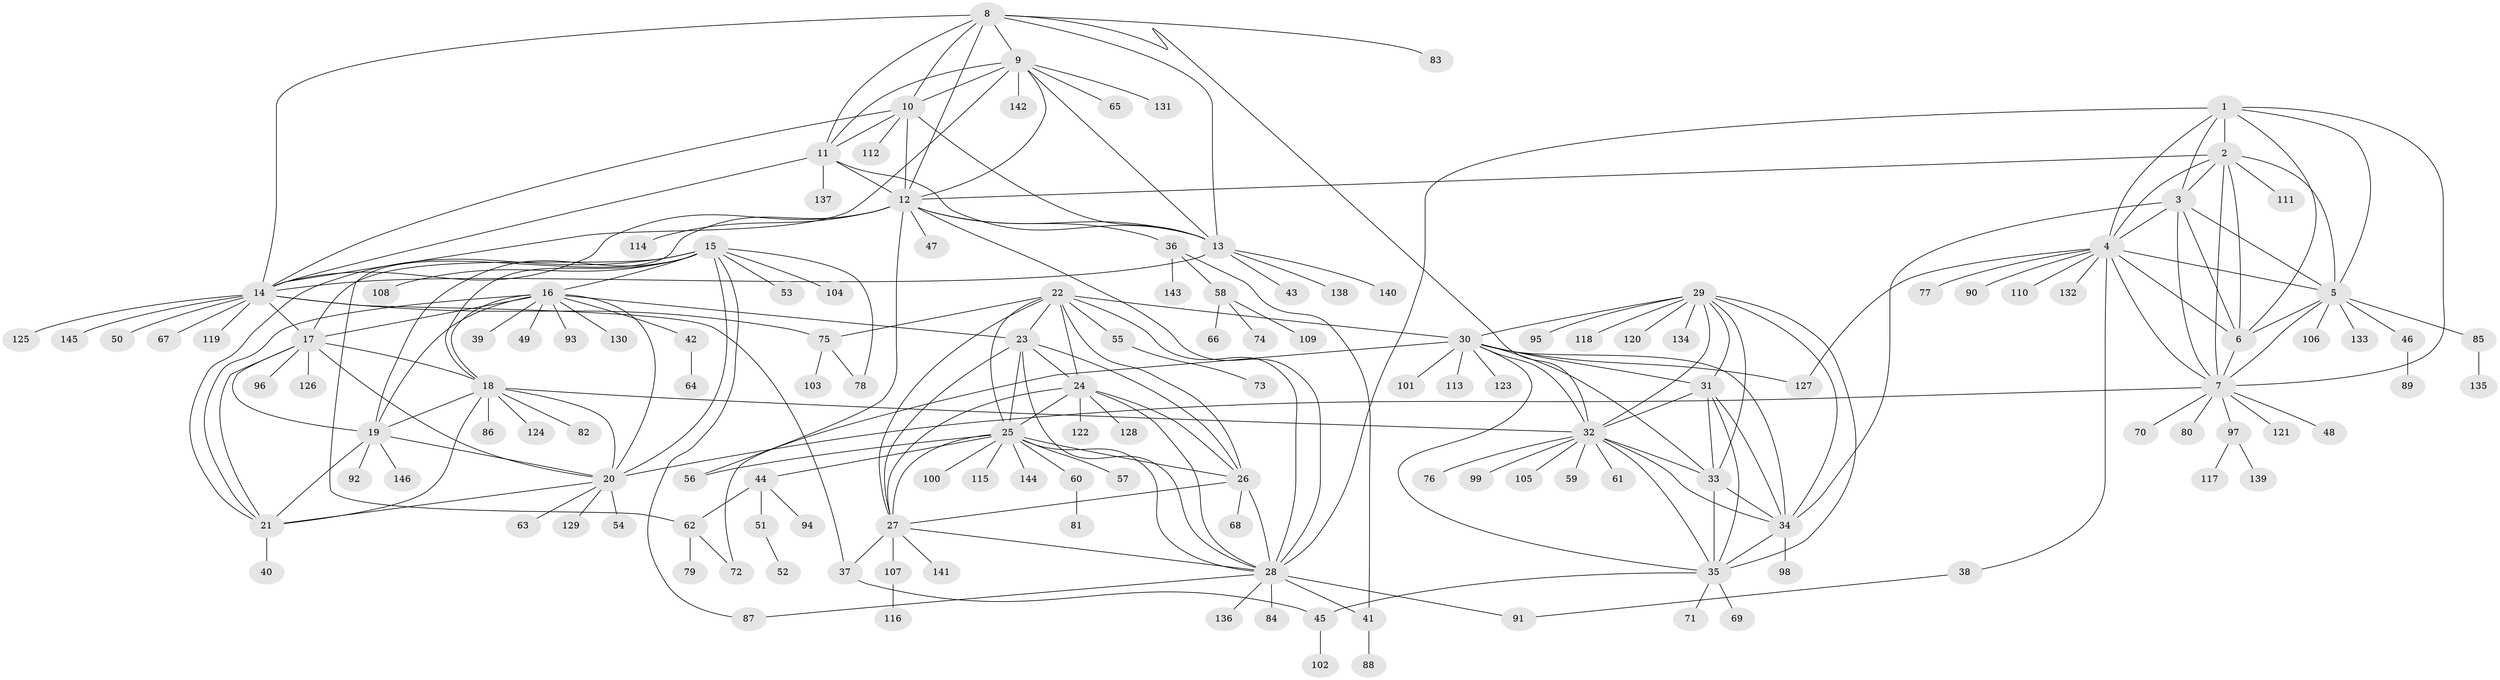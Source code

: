 // coarse degree distribution, {3: 0.0547945205479452, 2: 0.0821917808219178, 1: 0.6027397260273972, 7: 0.0273972602739726, 4: 0.0410958904109589, 10: 0.0273972602739726, 5: 0.0410958904109589, 8: 0.0410958904109589, 9: 0.0684931506849315, 6: 0.0136986301369863}
// Generated by graph-tools (version 1.1) at 2025/37/03/04/25 23:37:44]
// undirected, 146 vertices, 237 edges
graph export_dot {
  node [color=gray90,style=filled];
  1;
  2;
  3;
  4;
  5;
  6;
  7;
  8;
  9;
  10;
  11;
  12;
  13;
  14;
  15;
  16;
  17;
  18;
  19;
  20;
  21;
  22;
  23;
  24;
  25;
  26;
  27;
  28;
  29;
  30;
  31;
  32;
  33;
  34;
  35;
  36;
  37;
  38;
  39;
  40;
  41;
  42;
  43;
  44;
  45;
  46;
  47;
  48;
  49;
  50;
  51;
  52;
  53;
  54;
  55;
  56;
  57;
  58;
  59;
  60;
  61;
  62;
  63;
  64;
  65;
  66;
  67;
  68;
  69;
  70;
  71;
  72;
  73;
  74;
  75;
  76;
  77;
  78;
  79;
  80;
  81;
  82;
  83;
  84;
  85;
  86;
  87;
  88;
  89;
  90;
  91;
  92;
  93;
  94;
  95;
  96;
  97;
  98;
  99;
  100;
  101;
  102;
  103;
  104;
  105;
  106;
  107;
  108;
  109;
  110;
  111;
  112;
  113;
  114;
  115;
  116;
  117;
  118;
  119;
  120;
  121;
  122;
  123;
  124;
  125;
  126;
  127;
  128;
  129;
  130;
  131;
  132;
  133;
  134;
  135;
  136;
  137;
  138;
  139;
  140;
  141;
  142;
  143;
  144;
  145;
  146;
  1 -- 2;
  1 -- 3;
  1 -- 4;
  1 -- 5;
  1 -- 6;
  1 -- 7;
  1 -- 28;
  2 -- 3;
  2 -- 4;
  2 -- 5;
  2 -- 6;
  2 -- 7;
  2 -- 12;
  2 -- 111;
  3 -- 4;
  3 -- 5;
  3 -- 6;
  3 -- 7;
  3 -- 34;
  4 -- 5;
  4 -- 6;
  4 -- 7;
  4 -- 38;
  4 -- 77;
  4 -- 90;
  4 -- 110;
  4 -- 127;
  4 -- 132;
  5 -- 6;
  5 -- 7;
  5 -- 46;
  5 -- 85;
  5 -- 106;
  5 -- 133;
  6 -- 7;
  7 -- 20;
  7 -- 48;
  7 -- 70;
  7 -- 80;
  7 -- 97;
  7 -- 121;
  8 -- 9;
  8 -- 10;
  8 -- 11;
  8 -- 12;
  8 -- 13;
  8 -- 14;
  8 -- 32;
  8 -- 83;
  9 -- 10;
  9 -- 11;
  9 -- 12;
  9 -- 13;
  9 -- 14;
  9 -- 65;
  9 -- 131;
  9 -- 142;
  10 -- 11;
  10 -- 12;
  10 -- 13;
  10 -- 14;
  10 -- 112;
  11 -- 12;
  11 -- 13;
  11 -- 14;
  11 -- 137;
  12 -- 13;
  12 -- 14;
  12 -- 28;
  12 -- 36;
  12 -- 47;
  12 -- 56;
  12 -- 62;
  12 -- 114;
  13 -- 14;
  13 -- 43;
  13 -- 138;
  13 -- 140;
  14 -- 17;
  14 -- 37;
  14 -- 50;
  14 -- 67;
  14 -- 75;
  14 -- 119;
  14 -- 125;
  14 -- 145;
  15 -- 16;
  15 -- 17;
  15 -- 18;
  15 -- 19;
  15 -- 20;
  15 -- 21;
  15 -- 53;
  15 -- 78;
  15 -- 87;
  15 -- 104;
  15 -- 108;
  16 -- 17;
  16 -- 18;
  16 -- 19;
  16 -- 20;
  16 -- 21;
  16 -- 23;
  16 -- 39;
  16 -- 42;
  16 -- 49;
  16 -- 93;
  16 -- 130;
  17 -- 18;
  17 -- 19;
  17 -- 20;
  17 -- 21;
  17 -- 96;
  17 -- 126;
  18 -- 19;
  18 -- 20;
  18 -- 21;
  18 -- 32;
  18 -- 82;
  18 -- 86;
  18 -- 124;
  19 -- 20;
  19 -- 21;
  19 -- 92;
  19 -- 146;
  20 -- 21;
  20 -- 54;
  20 -- 63;
  20 -- 129;
  21 -- 40;
  22 -- 23;
  22 -- 24;
  22 -- 25;
  22 -- 26;
  22 -- 27;
  22 -- 28;
  22 -- 30;
  22 -- 55;
  22 -- 75;
  23 -- 24;
  23 -- 25;
  23 -- 26;
  23 -- 27;
  23 -- 28;
  24 -- 25;
  24 -- 26;
  24 -- 27;
  24 -- 28;
  24 -- 122;
  24 -- 128;
  25 -- 26;
  25 -- 27;
  25 -- 28;
  25 -- 44;
  25 -- 56;
  25 -- 57;
  25 -- 60;
  25 -- 100;
  25 -- 115;
  25 -- 144;
  26 -- 27;
  26 -- 28;
  26 -- 68;
  27 -- 28;
  27 -- 37;
  27 -- 107;
  27 -- 141;
  28 -- 41;
  28 -- 84;
  28 -- 87;
  28 -- 91;
  28 -- 136;
  29 -- 30;
  29 -- 31;
  29 -- 32;
  29 -- 33;
  29 -- 34;
  29 -- 35;
  29 -- 95;
  29 -- 118;
  29 -- 120;
  29 -- 134;
  30 -- 31;
  30 -- 32;
  30 -- 33;
  30 -- 34;
  30 -- 35;
  30 -- 72;
  30 -- 101;
  30 -- 113;
  30 -- 123;
  30 -- 127;
  31 -- 32;
  31 -- 33;
  31 -- 34;
  31 -- 35;
  32 -- 33;
  32 -- 34;
  32 -- 35;
  32 -- 59;
  32 -- 61;
  32 -- 76;
  32 -- 99;
  32 -- 105;
  33 -- 34;
  33 -- 35;
  34 -- 35;
  34 -- 98;
  35 -- 45;
  35 -- 69;
  35 -- 71;
  36 -- 41;
  36 -- 58;
  36 -- 143;
  37 -- 45;
  38 -- 91;
  41 -- 88;
  42 -- 64;
  44 -- 51;
  44 -- 62;
  44 -- 94;
  45 -- 102;
  46 -- 89;
  51 -- 52;
  55 -- 73;
  58 -- 66;
  58 -- 74;
  58 -- 109;
  60 -- 81;
  62 -- 72;
  62 -- 79;
  75 -- 78;
  75 -- 103;
  85 -- 135;
  97 -- 117;
  97 -- 139;
  107 -- 116;
}
